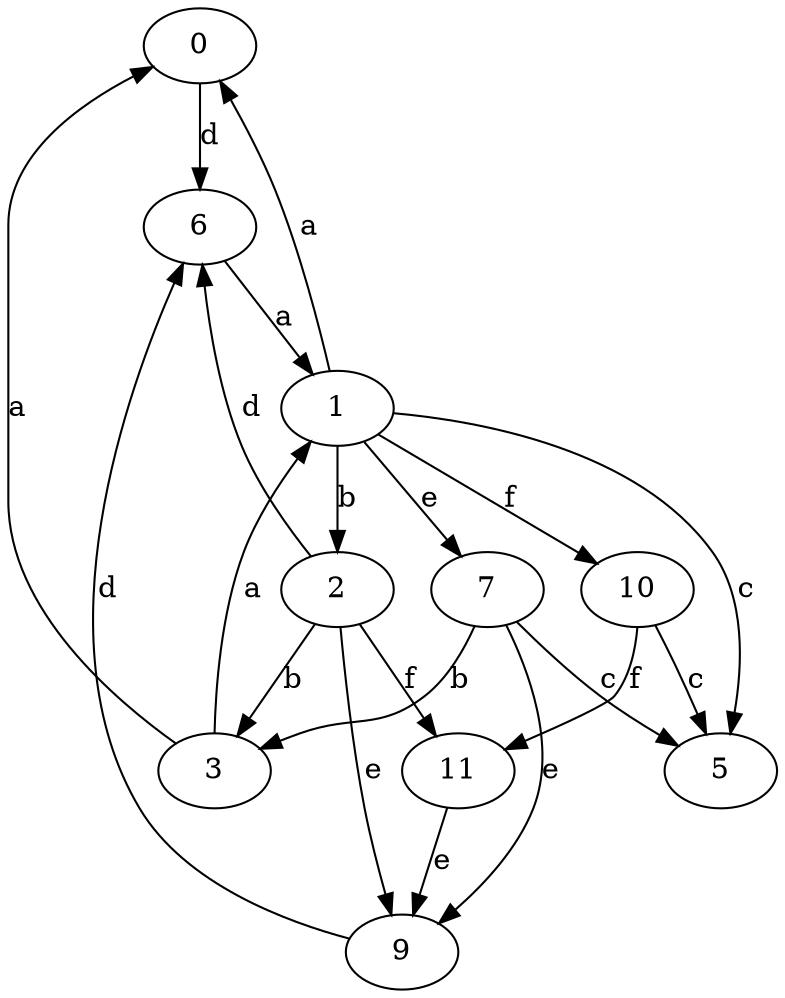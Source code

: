 strict digraph  {
0;
1;
2;
3;
5;
6;
7;
9;
10;
11;
0 -> 6  [label=d];
1 -> 0  [label=a];
1 -> 2  [label=b];
1 -> 5  [label=c];
1 -> 7  [label=e];
1 -> 10  [label=f];
2 -> 3  [label=b];
2 -> 6  [label=d];
2 -> 9  [label=e];
2 -> 11  [label=f];
3 -> 0  [label=a];
3 -> 1  [label=a];
6 -> 1  [label=a];
7 -> 3  [label=b];
7 -> 5  [label=c];
7 -> 9  [label=e];
9 -> 6  [label=d];
10 -> 5  [label=c];
10 -> 11  [label=f];
11 -> 9  [label=e];
}
